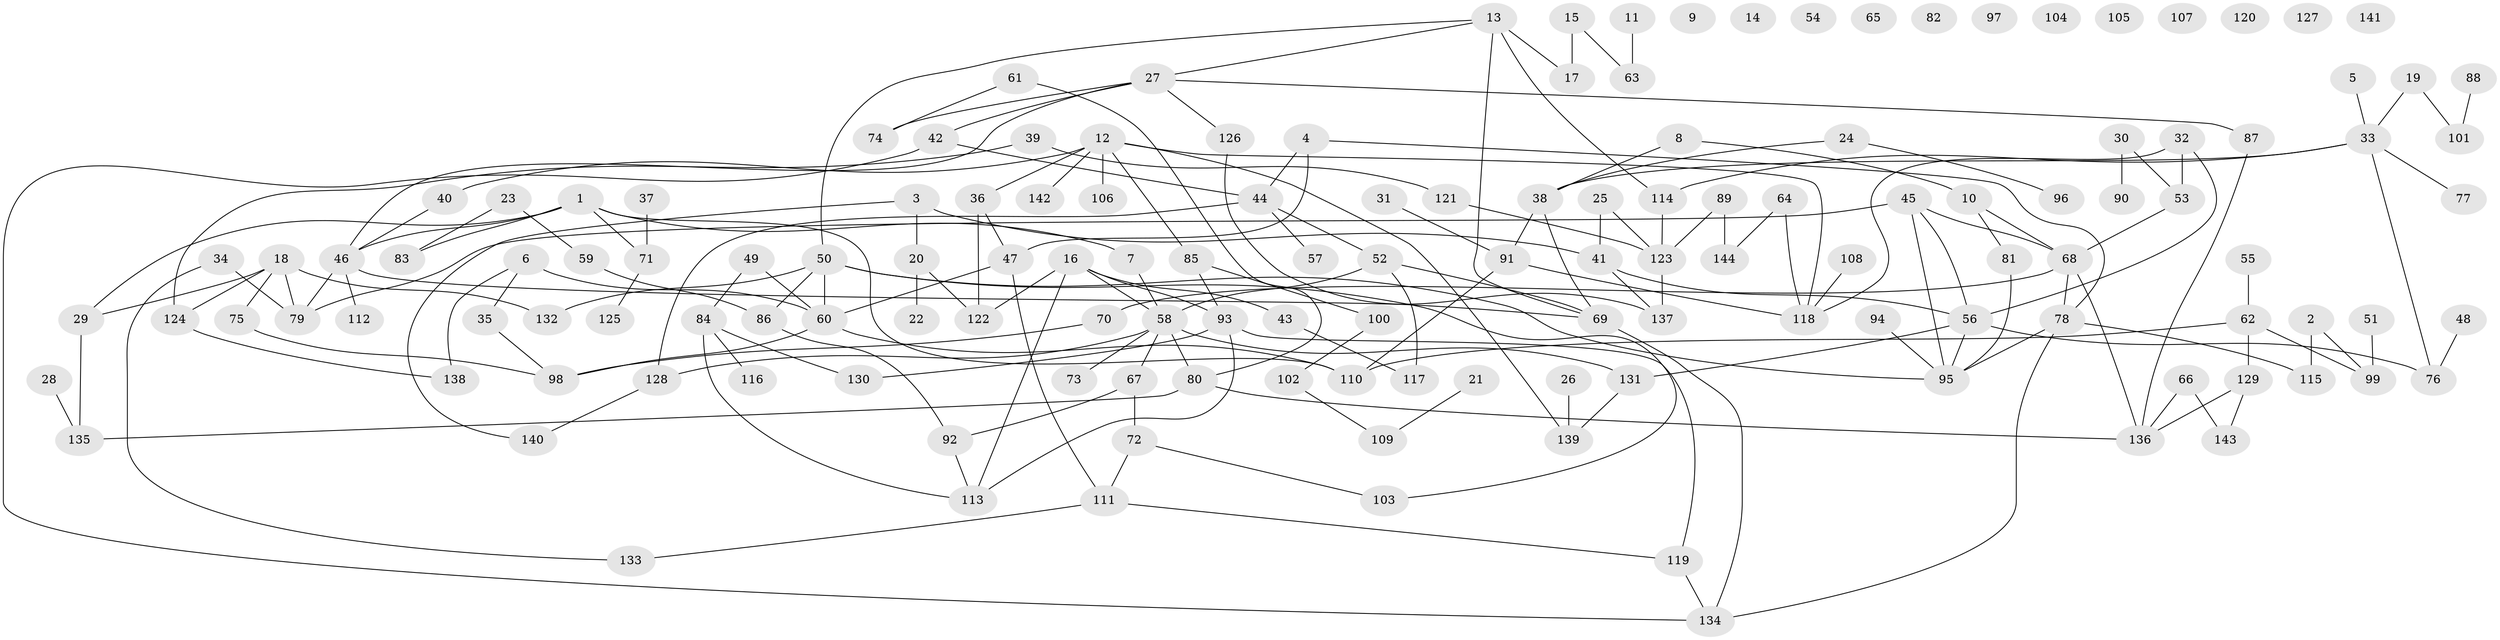 // Generated by graph-tools (version 1.1) at 2025/33/03/09/25 02:33:53]
// undirected, 144 vertices, 188 edges
graph export_dot {
graph [start="1"]
  node [color=gray90,style=filled];
  1;
  2;
  3;
  4;
  5;
  6;
  7;
  8;
  9;
  10;
  11;
  12;
  13;
  14;
  15;
  16;
  17;
  18;
  19;
  20;
  21;
  22;
  23;
  24;
  25;
  26;
  27;
  28;
  29;
  30;
  31;
  32;
  33;
  34;
  35;
  36;
  37;
  38;
  39;
  40;
  41;
  42;
  43;
  44;
  45;
  46;
  47;
  48;
  49;
  50;
  51;
  52;
  53;
  54;
  55;
  56;
  57;
  58;
  59;
  60;
  61;
  62;
  63;
  64;
  65;
  66;
  67;
  68;
  69;
  70;
  71;
  72;
  73;
  74;
  75;
  76;
  77;
  78;
  79;
  80;
  81;
  82;
  83;
  84;
  85;
  86;
  87;
  88;
  89;
  90;
  91;
  92;
  93;
  94;
  95;
  96;
  97;
  98;
  99;
  100;
  101;
  102;
  103;
  104;
  105;
  106;
  107;
  108;
  109;
  110;
  111;
  112;
  113;
  114;
  115;
  116;
  117;
  118;
  119;
  120;
  121;
  122;
  123;
  124;
  125;
  126;
  127;
  128;
  129;
  130;
  131;
  132;
  133;
  134;
  135;
  136;
  137;
  138;
  139;
  140;
  141;
  142;
  143;
  144;
  1 -- 7;
  1 -- 29;
  1 -- 46;
  1 -- 71;
  1 -- 83;
  1 -- 110;
  2 -- 99;
  2 -- 115;
  3 -- 20;
  3 -- 41;
  3 -- 140;
  4 -- 44;
  4 -- 47;
  4 -- 78;
  5 -- 33;
  6 -- 35;
  6 -- 60;
  6 -- 138;
  7 -- 58;
  8 -- 10;
  8 -- 38;
  10 -- 68;
  10 -- 81;
  11 -- 63;
  12 -- 36;
  12 -- 40;
  12 -- 85;
  12 -- 106;
  12 -- 118;
  12 -- 139;
  12 -- 142;
  13 -- 17;
  13 -- 27;
  13 -- 50;
  13 -- 69;
  13 -- 114;
  15 -- 17;
  15 -- 63;
  16 -- 43;
  16 -- 58;
  16 -- 93;
  16 -- 113;
  16 -- 122;
  18 -- 29;
  18 -- 75;
  18 -- 79;
  18 -- 124;
  18 -- 132;
  19 -- 33;
  19 -- 101;
  20 -- 22;
  20 -- 122;
  21 -- 109;
  23 -- 59;
  23 -- 83;
  24 -- 38;
  24 -- 96;
  25 -- 41;
  25 -- 123;
  26 -- 139;
  27 -- 42;
  27 -- 46;
  27 -- 74;
  27 -- 87;
  27 -- 126;
  28 -- 135;
  29 -- 135;
  30 -- 53;
  30 -- 90;
  31 -- 91;
  32 -- 53;
  32 -- 56;
  32 -- 118;
  33 -- 38;
  33 -- 76;
  33 -- 77;
  33 -- 114;
  34 -- 79;
  34 -- 133;
  35 -- 98;
  36 -- 47;
  36 -- 122;
  37 -- 71;
  38 -- 69;
  38 -- 91;
  39 -- 121;
  39 -- 124;
  40 -- 46;
  41 -- 56;
  41 -- 137;
  42 -- 44;
  42 -- 134;
  43 -- 117;
  44 -- 52;
  44 -- 57;
  44 -- 128;
  45 -- 56;
  45 -- 68;
  45 -- 79;
  45 -- 95;
  46 -- 69;
  46 -- 79;
  46 -- 112;
  47 -- 60;
  47 -- 111;
  48 -- 76;
  49 -- 60;
  49 -- 84;
  50 -- 60;
  50 -- 86;
  50 -- 95;
  50 -- 103;
  50 -- 132;
  51 -- 99;
  52 -- 58;
  52 -- 69;
  52 -- 117;
  53 -- 68;
  55 -- 62;
  56 -- 76;
  56 -- 95;
  56 -- 131;
  58 -- 67;
  58 -- 73;
  58 -- 80;
  58 -- 128;
  58 -- 131;
  59 -- 86;
  60 -- 98;
  60 -- 110;
  61 -- 74;
  61 -- 80;
  62 -- 99;
  62 -- 110;
  62 -- 129;
  64 -- 118;
  64 -- 144;
  66 -- 136;
  66 -- 143;
  67 -- 72;
  67 -- 92;
  68 -- 70;
  68 -- 78;
  68 -- 136;
  69 -- 134;
  70 -- 98;
  71 -- 125;
  72 -- 103;
  72 -- 111;
  75 -- 98;
  78 -- 95;
  78 -- 115;
  78 -- 134;
  80 -- 135;
  80 -- 136;
  81 -- 95;
  84 -- 113;
  84 -- 116;
  84 -- 130;
  85 -- 93;
  85 -- 100;
  86 -- 92;
  87 -- 136;
  88 -- 101;
  89 -- 123;
  89 -- 144;
  91 -- 110;
  91 -- 118;
  92 -- 113;
  93 -- 113;
  93 -- 119;
  93 -- 130;
  94 -- 95;
  100 -- 102;
  102 -- 109;
  108 -- 118;
  111 -- 119;
  111 -- 133;
  114 -- 123;
  119 -- 134;
  121 -- 123;
  123 -- 137;
  124 -- 138;
  126 -- 137;
  128 -- 140;
  129 -- 136;
  129 -- 143;
  131 -- 139;
}
